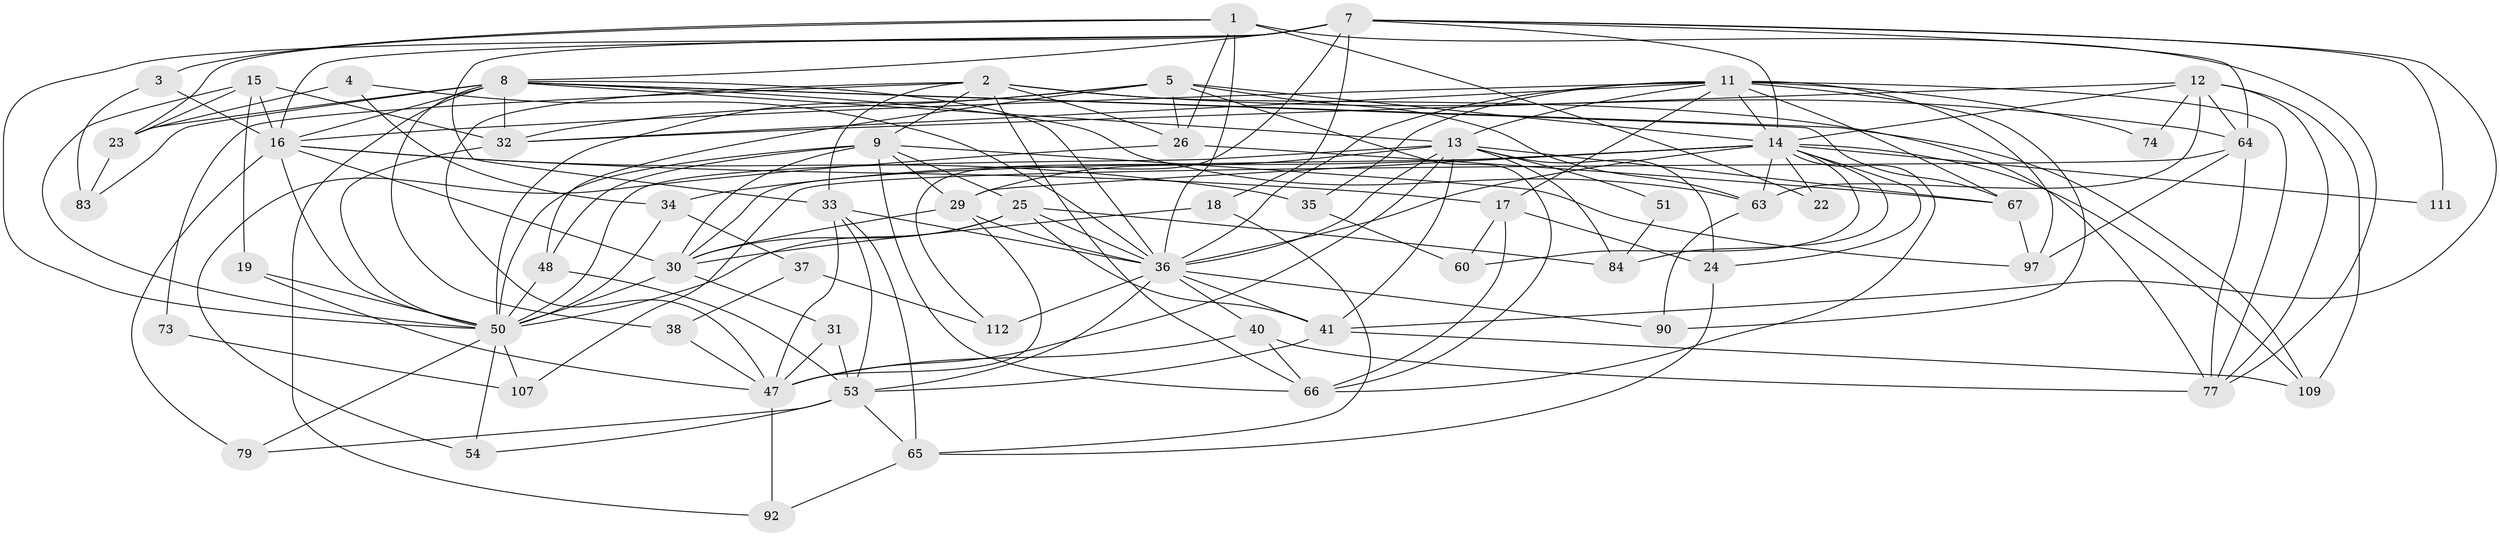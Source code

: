 // original degree distribution, {4: 0.24369747899159663, 3: 0.2605042016806723, 2: 0.15126050420168066, 5: 0.21008403361344538, 6: 0.08403361344537816, 8: 0.03361344537815126, 7: 0.01680672268907563}
// Generated by graph-tools (version 1.1) at 2025/15/03/09/25 04:15:19]
// undirected, 59 vertices, 165 edges
graph export_dot {
graph [start="1"]
  node [color=gray90,style=filled];
  1 [super="+119+113"];
  2 [super="+6"];
  3 [super="+72"];
  4 [super="+98"];
  5 [super="+49"];
  7 [super="+10+104"];
  8 [super="+115+87+20"];
  9 [super="+116"];
  11 [super="+43+44"];
  12 [super="+57"];
  13 [super="+118+42"];
  14 [super="+21+55"];
  15 [super="+39"];
  16 [super="+76+95"];
  17 [super="+58"];
  18;
  19 [super="+28"];
  22;
  23;
  24;
  25 [super="+93"];
  26 [super="+59"];
  29 [super="+62+80"];
  30 [super="+70"];
  31;
  32 [super="+103"];
  33 [super="+88+85"];
  34;
  35;
  36 [super="+91+71+45+105"];
  37;
  38;
  40;
  41;
  47 [super="+78"];
  48 [super="+99"];
  50 [super="+100+86"];
  51;
  53 [super="+61"];
  54;
  60;
  63 [super="+96"];
  64;
  65;
  66 [super="+69"];
  67;
  73;
  74;
  77 [super="+108"];
  79;
  83 [super="+106"];
  84 [super="+101"];
  90;
  92;
  97;
  107;
  109;
  111;
  112;
  1 -- 22;
  1 -- 3;
  1 -- 23;
  1 -- 77;
  1 -- 36;
  1 -- 26;
  2 -- 26;
  2 -- 64;
  2 -- 33;
  2 -- 73;
  2 -- 77;
  2 -- 66;
  2 -- 9;
  2 -- 47;
  3 -- 16;
  3 -- 83;
  4 -- 34;
  4 -- 23;
  4 -- 36;
  5 -- 66;
  5 -- 14;
  5 -- 32;
  5 -- 50;
  5 -- 26;
  5 -- 63;
  5 -- 48;
  7 -- 8;
  7 -- 111;
  7 -- 112;
  7 -- 50;
  7 -- 18;
  7 -- 16;
  7 -- 14 [weight=2];
  7 -- 33;
  7 -- 64;
  7 -- 41;
  8 -- 67;
  8 -- 109;
  8 -- 16 [weight=3];
  8 -- 32;
  8 -- 38;
  8 -- 23;
  8 -- 92;
  8 -- 36;
  8 -- 63;
  8 -- 83;
  8 -- 13;
  9 -- 66 [weight=2];
  9 -- 97;
  9 -- 29;
  9 -- 25;
  9 -- 50;
  9 -- 30;
  9 -- 48;
  11 -- 97;
  11 -- 74 [weight=2];
  11 -- 90;
  11 -- 14;
  11 -- 16;
  11 -- 17;
  11 -- 32;
  11 -- 35;
  11 -- 36;
  11 -- 67;
  11 -- 77;
  11 -- 13;
  12 -- 109;
  12 -- 32;
  12 -- 63;
  12 -- 64;
  12 -- 74;
  12 -- 77;
  12 -- 14;
  13 -- 84 [weight=2];
  13 -- 50 [weight=2];
  13 -- 67;
  13 -- 36;
  13 -- 41;
  13 -- 51;
  13 -- 24;
  13 -- 29;
  13 -- 47;
  14 -- 34;
  14 -- 60;
  14 -- 66 [weight=2];
  14 -- 36;
  14 -- 109;
  14 -- 84;
  14 -- 22;
  14 -- 24;
  14 -- 30;
  14 -- 63 [weight=2];
  14 -- 29;
  14 -- 111;
  15 -- 32;
  15 -- 16 [weight=2];
  15 -- 19;
  15 -- 23;
  15 -- 50;
  16 -- 17;
  16 -- 50;
  16 -- 79;
  16 -- 30;
  16 -- 35;
  17 -- 66;
  17 -- 24;
  17 -- 60;
  18 -- 65;
  18 -- 30;
  19 -- 50;
  19 -- 47;
  23 -- 83;
  24 -- 65;
  25 -- 84;
  25 -- 30;
  25 -- 41;
  25 -- 50 [weight=2];
  25 -- 36;
  26 -- 67;
  26 -- 54;
  29 -- 47;
  29 -- 36;
  29 -- 30;
  30 -- 31;
  30 -- 50;
  31 -- 53;
  31 -- 47;
  32 -- 50;
  33 -- 65;
  33 -- 47;
  33 -- 36;
  33 -- 53;
  34 -- 37;
  34 -- 50;
  35 -- 60;
  36 -- 112;
  36 -- 41;
  36 -- 53;
  36 -- 40;
  36 -- 90;
  37 -- 38;
  37 -- 112;
  38 -- 47;
  40 -- 77;
  40 -- 66;
  40 -- 47;
  41 -- 109;
  41 -- 53;
  47 -- 92;
  48 -- 50;
  48 -- 53;
  50 -- 79;
  50 -- 107;
  50 -- 54;
  51 -- 84;
  53 -- 65;
  53 -- 54;
  53 -- 79;
  63 -- 90;
  64 -- 97;
  64 -- 77;
  64 -- 107;
  65 -- 92;
  67 -- 97;
  73 -- 107;
}
